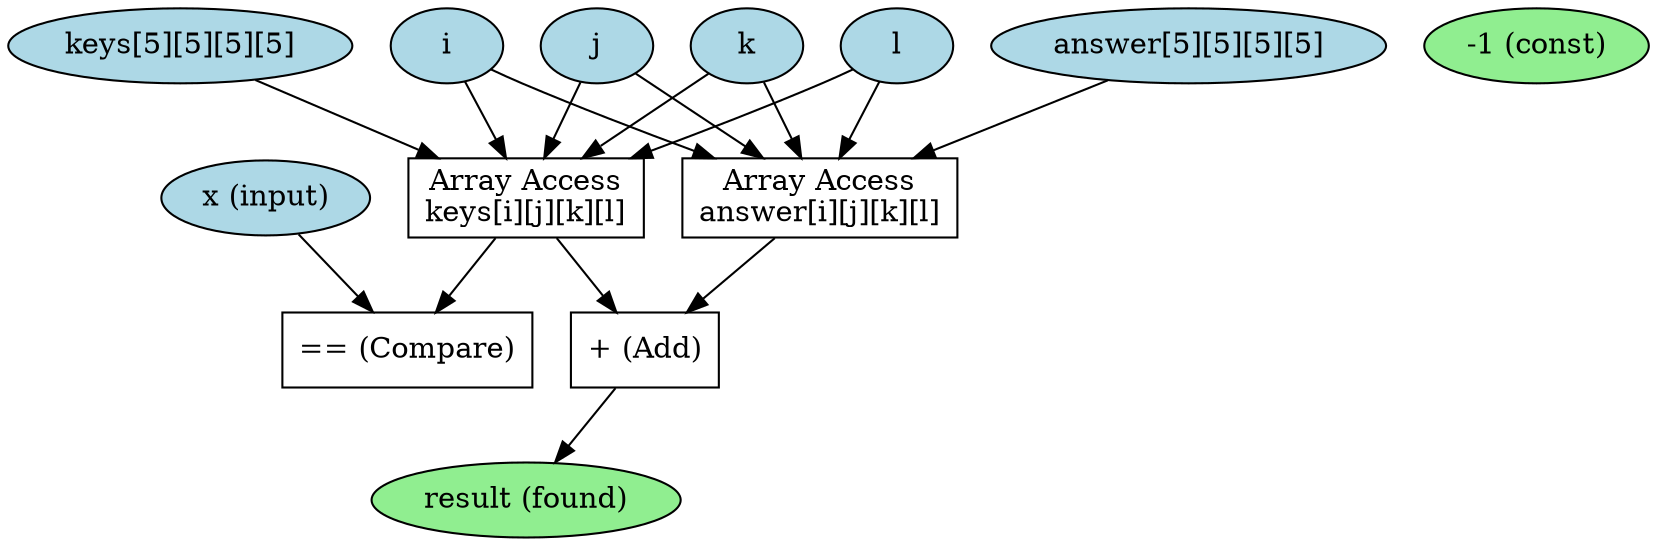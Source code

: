 digraph DFG {
    node [shape=ellipse, style=filled, fillcolor=lightblue];
    x [label="x (input)"];
    keys_array [label="keys[5][5][5][5]"];
    answer_array [label="answer[5][5][5][5]"];

    node [shape=box, style=""];
    op_keys_access [label="Array Access\nkeys[i][j][k][l]"];
    op_compare [label="== (Compare)"];
    op_answer_access [label="Array Access\nanswer[i][j][k][l]"];
    op_add [label="+ (Add)"];

    node [shape=ellipse, style=filled, fillcolor=lightgreen];
    result_found [label="result (found)"];
    result_not_found [label="result (-1)"];

    // Fluxo de dados
    keys_array -> op_keys_access;
    x -> op_compare;
    op_keys_access -> op_compare;
    op_compare -> result_found [style="invis"]; // Para alinhamento

    op_keys_access -> op_add;
    answer_array -> op_answer_access;
    op_answer_access -> op_add;
    op_add -> result_found;

    result_not_found [label="-1 (const)"];

    // Indices (simplificado)
    i [label="i", fillcolor=lightblue];
    j [label="j", fillcolor=lightblue];
    k [label="k", fillcolor=lightblue];
    l [label="l", fillcolor=lightblue];
    i -> op_keys_access;
    j -> op_keys_access;
    k -> op_keys_access;
    l -> op_keys_access;
    i -> op_answer_access;
    j -> op_answer_access;
    k -> op_answer_access;
    l -> op_answer_access;
}